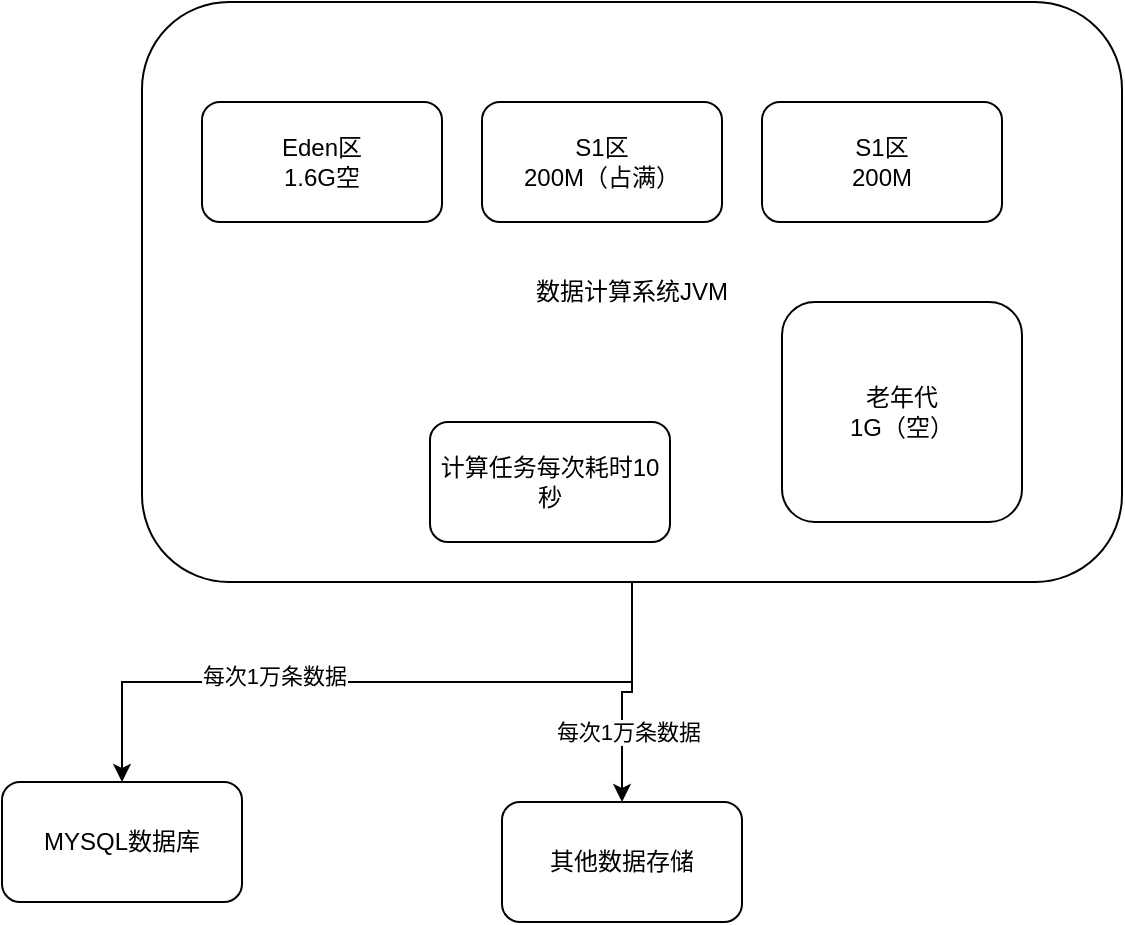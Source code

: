 <mxfile version="13.5.1" type="device" pages="2"><diagram id="Mv-RuVA_RwmavxA3adFC" name="第一步"><mxGraphModel dx="768" dy="1651" grid="1" gridSize="10" guides="1" tooltips="1" connect="1" arrows="1" fold="1" page="1" pageScale="1" pageWidth="827" pageHeight="1169" math="0" shadow="0"><root><mxCell id="jHLd21-LAhlTQh4N8yg2-0"/><mxCell id="jHLd21-LAhlTQh4N8yg2-1" parent="jHLd21-LAhlTQh4N8yg2-0"/><mxCell id="b0Ks7ZYFxHcY1neT4DIF-0" style="edgeStyle=orthogonalEdgeStyle;rounded=0;orthogonalLoop=1;jettySize=auto;html=1;entryX=0.5;entryY=0;entryDx=0;entryDy=0;" parent="jHLd21-LAhlTQh4N8yg2-1" source="b0Ks7ZYFxHcY1neT4DIF-4" target="b0Ks7ZYFxHcY1neT4DIF-5" edge="1"><mxGeometry relative="1" as="geometry"/></mxCell><mxCell id="b0Ks7ZYFxHcY1neT4DIF-1" value="每次1万条数据" style="edgeLabel;html=1;align=center;verticalAlign=middle;resizable=0;points=[];" parent="b0Ks7ZYFxHcY1neT4DIF-0" vertex="1" connectable="0"><mxGeometry x="0.294" y="-3" relative="1" as="geometry"><mxPoint as="offset"/></mxGeometry></mxCell><mxCell id="b0Ks7ZYFxHcY1neT4DIF-2" style="edgeStyle=orthogonalEdgeStyle;rounded=0;orthogonalLoop=1;jettySize=auto;html=1;" parent="jHLd21-LAhlTQh4N8yg2-1" source="b0Ks7ZYFxHcY1neT4DIF-4" target="b0Ks7ZYFxHcY1neT4DIF-6" edge="1"><mxGeometry relative="1" as="geometry"/></mxCell><mxCell id="b0Ks7ZYFxHcY1neT4DIF-3" value="每次1万条数据" style="edgeLabel;html=1;align=center;verticalAlign=middle;resizable=0;points=[];" parent="b0Ks7ZYFxHcY1neT4DIF-2" vertex="1" connectable="0"><mxGeometry x="0.391" y="3" relative="1" as="geometry"><mxPoint as="offset"/></mxGeometry></mxCell><mxCell id="b0Ks7ZYFxHcY1neT4DIF-4" value="数据计算系统JVM" style="rounded=1;whiteSpace=wrap;html=1;" parent="jHLd21-LAhlTQh4N8yg2-1" vertex="1"><mxGeometry x="210" y="-50" width="490" height="290" as="geometry"/></mxCell><mxCell id="b0Ks7ZYFxHcY1neT4DIF-5" value="MYSQL数据库" style="rounded=1;whiteSpace=wrap;html=1;" parent="jHLd21-LAhlTQh4N8yg2-1" vertex="1"><mxGeometry x="140" y="340" width="120" height="60" as="geometry"/></mxCell><mxCell id="b0Ks7ZYFxHcY1neT4DIF-6" value="其他数据存储" style="rounded=1;whiteSpace=wrap;html=1;" parent="jHLd21-LAhlTQh4N8yg2-1" vertex="1"><mxGeometry x="390" y="350" width="120" height="60" as="geometry"/></mxCell><mxCell id="b0Ks7ZYFxHcY1neT4DIF-7" value="计算任务每次耗时10秒" style="rounded=1;whiteSpace=wrap;html=1;" parent="jHLd21-LAhlTQh4N8yg2-1" vertex="1"><mxGeometry x="354" y="160" width="120" height="60" as="geometry"/></mxCell><mxCell id="b0Ks7ZYFxHcY1neT4DIF-8" value="Eden区&lt;br&gt;1.6G空" style="rounded=1;whiteSpace=wrap;html=1;" parent="jHLd21-LAhlTQh4N8yg2-1" vertex="1"><mxGeometry x="240" width="120" height="60" as="geometry"/></mxCell><mxCell id="b0Ks7ZYFxHcY1neT4DIF-9" value="S1区&lt;br&gt;200M（占满）" style="rounded=1;whiteSpace=wrap;html=1;" parent="jHLd21-LAhlTQh4N8yg2-1" vertex="1"><mxGeometry x="380" width="120" height="60" as="geometry"/></mxCell><mxCell id="b0Ks7ZYFxHcY1neT4DIF-10" value="&lt;span&gt;S1区&lt;/span&gt;&lt;br&gt;&lt;span&gt;200M&lt;/span&gt;" style="rounded=1;whiteSpace=wrap;html=1;" parent="jHLd21-LAhlTQh4N8yg2-1" vertex="1"><mxGeometry x="520" width="120" height="60" as="geometry"/></mxCell><mxCell id="b0Ks7ZYFxHcY1neT4DIF-11" value="老年代&lt;br&gt;1G（空）" style="rounded=1;whiteSpace=wrap;html=1;" parent="jHLd21-LAhlTQh4N8yg2-1" vertex="1"><mxGeometry x="530" y="100" width="120" height="110" as="geometry"/></mxCell></root></mxGraphModel></diagram><diagram id="hbhVVbxdJfNvFxn8Df4v" name="第二步"><mxGraphModel dx="768" dy="1651" grid="1" gridSize="10" guides="1" tooltips="1" connect="1" arrows="1" fold="1" page="1" pageScale="1" pageWidth="827" pageHeight="1169" math="0" shadow="0"><root><mxCell id="h-Ev_3Qjy36edO7V0HPr-0"/><mxCell id="h-Ev_3Qjy36edO7V0HPr-1" parent="h-Ev_3Qjy36edO7V0HPr-0"/><mxCell id="pu-38oC1sCXyWCbSJSdY-0" style="edgeStyle=orthogonalEdgeStyle;rounded=0;orthogonalLoop=1;jettySize=auto;html=1;entryX=0.5;entryY=0;entryDx=0;entryDy=0;" edge="1" parent="h-Ev_3Qjy36edO7V0HPr-1" source="pu-38oC1sCXyWCbSJSdY-4" target="pu-38oC1sCXyWCbSJSdY-5"><mxGeometry relative="1" as="geometry"/></mxCell><mxCell id="pu-38oC1sCXyWCbSJSdY-1" value="每次1万条数据" style="edgeLabel;html=1;align=center;verticalAlign=middle;resizable=0;points=[];" vertex="1" connectable="0" parent="pu-38oC1sCXyWCbSJSdY-0"><mxGeometry x="0.294" y="-3" relative="1" as="geometry"><mxPoint as="offset"/></mxGeometry></mxCell><mxCell id="pu-38oC1sCXyWCbSJSdY-2" style="edgeStyle=orthogonalEdgeStyle;rounded=0;orthogonalLoop=1;jettySize=auto;html=1;" edge="1" parent="h-Ev_3Qjy36edO7V0HPr-1" source="pu-38oC1sCXyWCbSJSdY-4" target="pu-38oC1sCXyWCbSJSdY-6"><mxGeometry relative="1" as="geometry"/></mxCell><mxCell id="pu-38oC1sCXyWCbSJSdY-3" value="每次1万条数据" style="edgeLabel;html=1;align=center;verticalAlign=middle;resizable=0;points=[];" vertex="1" connectable="0" parent="pu-38oC1sCXyWCbSJSdY-2"><mxGeometry x="0.391" y="3" relative="1" as="geometry"><mxPoint as="offset"/></mxGeometry></mxCell><mxCell id="pu-38oC1sCXyWCbSJSdY-4" value="数据计算系统JVM" style="rounded=1;whiteSpace=wrap;html=1;" vertex="1" parent="h-Ev_3Qjy36edO7V0HPr-1"><mxGeometry x="210" y="-50" width="490" height="290" as="geometry"/></mxCell><mxCell id="pu-38oC1sCXyWCbSJSdY-5" value="MYSQL数据库" style="rounded=1;whiteSpace=wrap;html=1;" vertex="1" parent="h-Ev_3Qjy36edO7V0HPr-1"><mxGeometry x="140" y="340" width="120" height="60" as="geometry"/></mxCell><mxCell id="pu-38oC1sCXyWCbSJSdY-6" value="其他数据存储" style="rounded=1;whiteSpace=wrap;html=1;" vertex="1" parent="h-Ev_3Qjy36edO7V0HPr-1"><mxGeometry x="390" y="350" width="120" height="60" as="geometry"/></mxCell><mxCell id="pu-38oC1sCXyWCbSJSdY-7" value="计算任务每次耗时10秒" style="rounded=1;whiteSpace=wrap;html=1;" vertex="1" parent="h-Ev_3Qjy36edO7V0HPr-1"><mxGeometry x="354" y="160" width="120" height="60" as="geometry"/></mxCell><mxCell id="pu-38oC1sCXyWCbSJSdY-8" value="Eden区&lt;br&gt;1.6G空" style="rounded=1;whiteSpace=wrap;html=1;" vertex="1" parent="h-Ev_3Qjy36edO7V0HPr-1"><mxGeometry x="240" width="120" height="60" as="geometry"/></mxCell><mxCell id="pu-38oC1sCXyWCbSJSdY-9" value="S1区&lt;br&gt;200M" style="rounded=1;whiteSpace=wrap;html=1;" vertex="1" parent="h-Ev_3Qjy36edO7V0HPr-1"><mxGeometry x="380" width="120" height="60" as="geometry"/></mxCell><mxCell id="pu-38oC1sCXyWCbSJSdY-10" value="&lt;span&gt;S1区&lt;/span&gt;&lt;br&gt;&lt;span&gt;200M（占满）&lt;/span&gt;" style="rounded=1;whiteSpace=wrap;html=1;" vertex="1" parent="h-Ev_3Qjy36edO7V0HPr-1"><mxGeometry x="520" width="120" height="60" as="geometry"/></mxCell><mxCell id="pu-38oC1sCXyWCbSJSdY-11" value="老年代&lt;br&gt;1G（空）" style="rounded=1;whiteSpace=wrap;html=1;" vertex="1" parent="h-Ev_3Qjy36edO7V0HPr-1"><mxGeometry x="530" y="100" width="120" height="110" as="geometry"/></mxCell></root></mxGraphModel></diagram></mxfile>